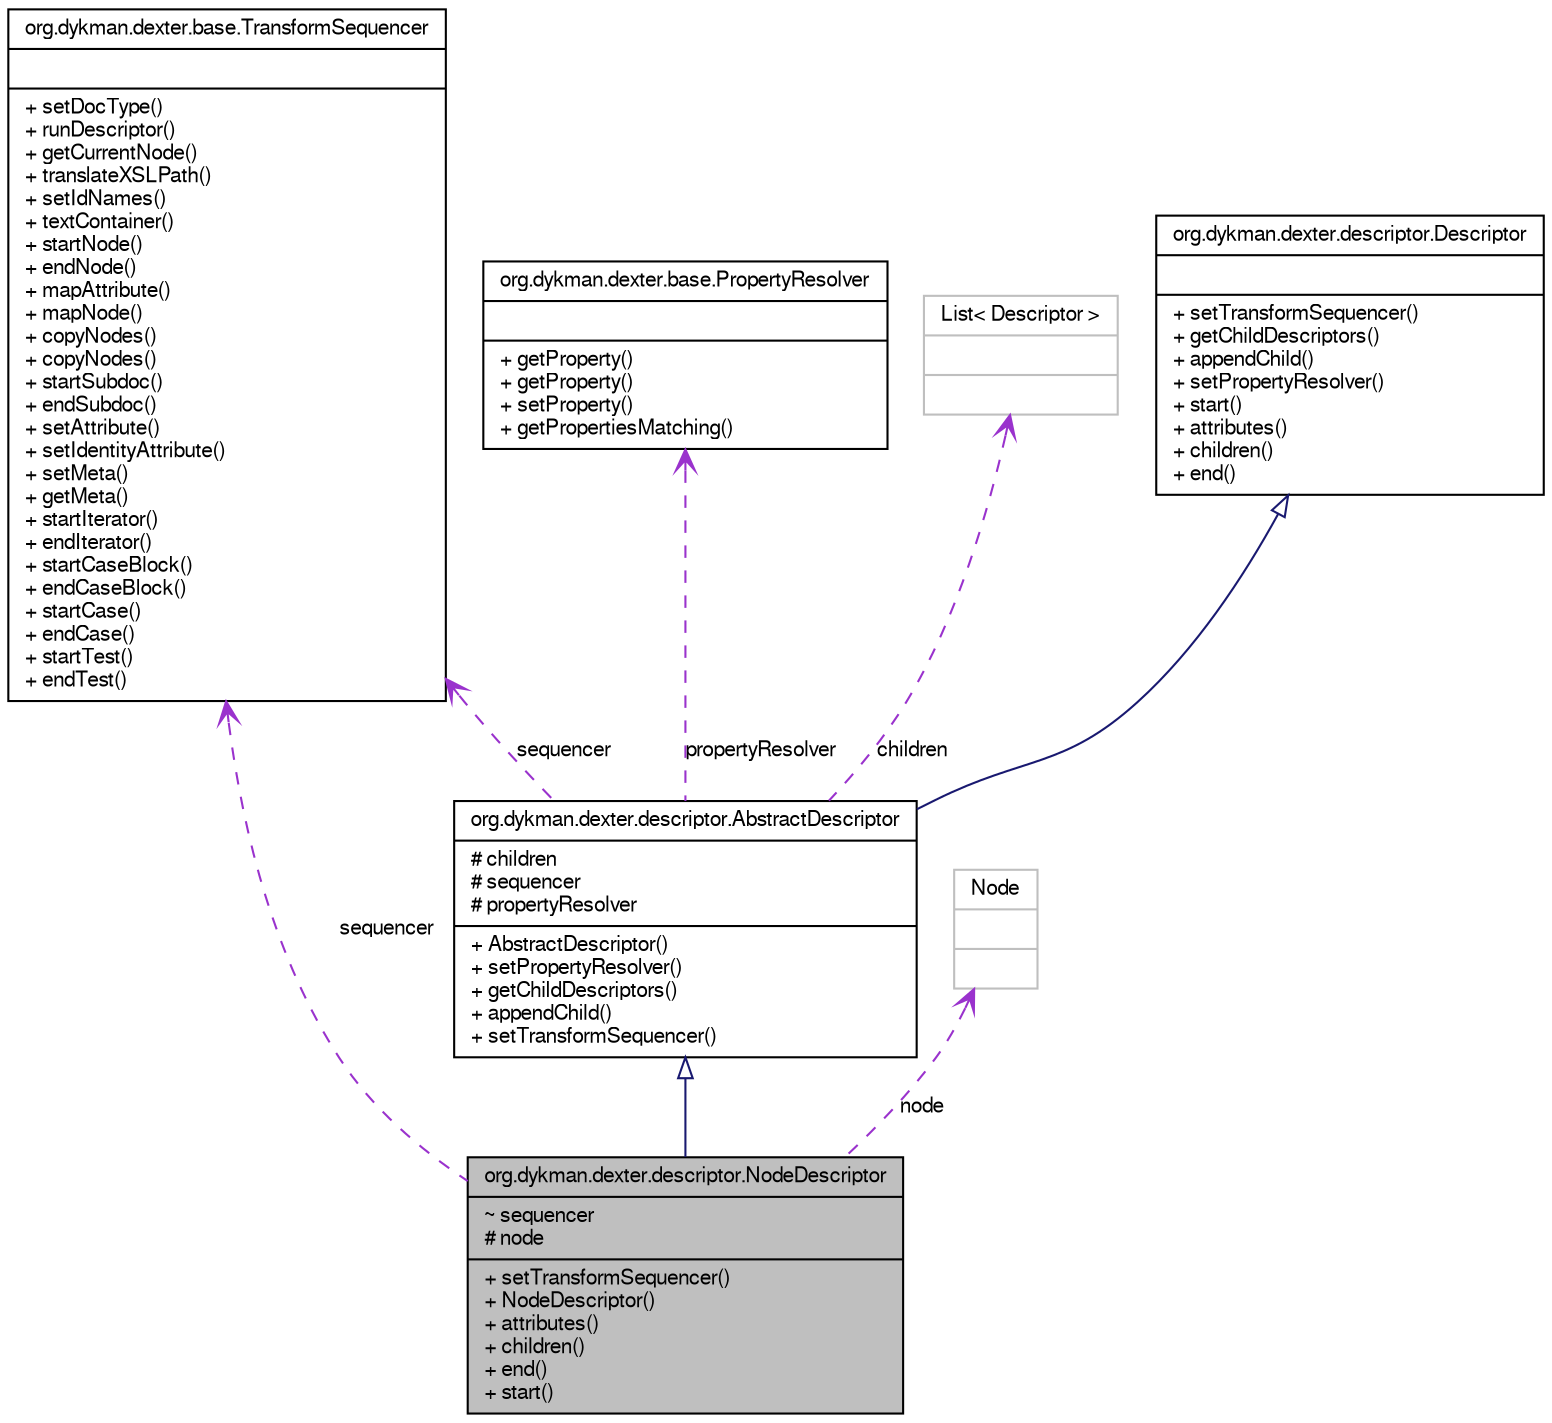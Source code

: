 digraph G
{
  bgcolor="transparent";
  edge [fontname="FreeSans",fontsize=10,labelfontname="FreeSans",labelfontsize=10];
  node [fontname="FreeSans",fontsize=10,shape=record];
  Node1 [label="{org.dykman.dexter.descriptor.NodeDescriptor\n|~ sequencer\l# node\l|+ setTransformSequencer()\l+ NodeDescriptor()\l+ attributes()\l+ children()\l+ end()\l+ start()\l}",height=0.2,width=0.4,color="black", fillcolor="grey75", style="filled" fontcolor="black"];
  Node2 -> Node1 [dir=back,color="midnightblue",fontsize=10,style="solid",arrowtail="empty",fontname="FreeSans"];
  Node2 [label="{org.dykman.dexter.descriptor.AbstractDescriptor\n|# children\l# sequencer\l# propertyResolver\l|+ AbstractDescriptor()\l+ setPropertyResolver()\l+ getChildDescriptors()\l+ appendChild()\l+ setTransformSequencer()\l}",height=0.2,width=0.4,color="black",URL="$classorg_1_1dykman_1_1dexter_1_1descriptor_1_1AbstractDescriptor.html"];
  Node3 -> Node2 [dir=back,color="midnightblue",fontsize=10,style="solid",arrowtail="empty",fontname="FreeSans"];
  Node3 [label="{org.dykman.dexter.descriptor.Descriptor\n||+ setTransformSequencer()\l+ getChildDescriptors()\l+ appendChild()\l+ setPropertyResolver()\l+ start()\l+ attributes()\l+ children()\l+ end()\l}",height=0.2,width=0.4,color="black",URL="$interfaceorg_1_1dykman_1_1dexter_1_1descriptor_1_1Descriptor.html"];
  Node4 -> Node2 [dir=back,color="darkorchid3",fontsize=10,style="dashed",label="propertyResolver",arrowtail="open",fontname="FreeSans"];
  Node4 [label="{org.dykman.dexter.base.PropertyResolver\n||+ getProperty()\l+ getProperty()\l+ setProperty()\l+ getPropertiesMatching()\l}",height=0.2,width=0.4,color="black",URL="$interfaceorg_1_1dykman_1_1dexter_1_1base_1_1PropertyResolver.html"];
  Node5 -> Node2 [dir=back,color="darkorchid3",fontsize=10,style="dashed",label="sequencer",arrowtail="open",fontname="FreeSans"];
  Node5 [label="{org.dykman.dexter.base.TransformSequencer\n||+ setDocType()\l+ runDescriptor()\l+ getCurrentNode()\l+ translateXSLPath()\l+ setIdNames()\l+ textContainer()\l+ startNode()\l+ endNode()\l+ mapAttribute()\l+ mapNode()\l+ copyNodes()\l+ copyNodes()\l+ startSubdoc()\l+ endSubdoc()\l+ setAttribute()\l+ setIdentityAttribute()\l+ setMeta()\l+ getMeta()\l+ startIterator()\l+ endIterator()\l+ startCaseBlock()\l+ endCaseBlock()\l+ startCase()\l+ endCase()\l+ startTest()\l+ endTest()\l}",height=0.2,width=0.4,color="black",URL="$interfaceorg_1_1dykman_1_1dexter_1_1base_1_1TransformSequencer.html"];
  Node6 -> Node2 [dir=back,color="darkorchid3",fontsize=10,style="dashed",label="children",arrowtail="open",fontname="FreeSans"];
  Node6 [label="{List\< Descriptor \>\n||}",height=0.2,width=0.4,color="grey75"];
  Node7 -> Node1 [dir=back,color="darkorchid3",fontsize=10,style="dashed",label="node",arrowtail="open",fontname="FreeSans"];
  Node7 [label="{Node\n||}",height=0.2,width=0.4,color="grey75"];
  Node5 -> Node1 [dir=back,color="darkorchid3",fontsize=10,style="dashed",label="sequencer",arrowtail="open",fontname="FreeSans"];
}
